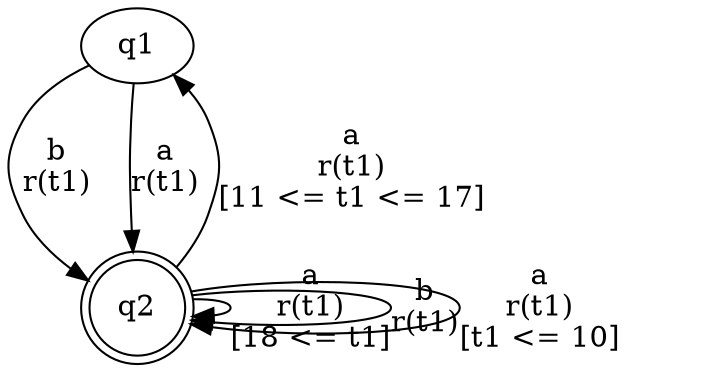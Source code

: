 digraph L {
	qq1[label=q1]
	qq2[label=q2 shape=doublecircle]
	qq1 -> qq2[label="b\nr(t1)\n"]
	qq2 -> qq1[label="a\nr(t1)\n[11 <= t1 <= 17]"]
	qq2 -> qq2[label="a\nr(t1)\n[18 <= t1]"]
	qq2 -> qq2[label="b\nr(t1)\n"]
	qq2 -> qq2[label="a\nr(t1)\n[t1 <= 10]"]
	qq1 -> qq2[label="a\nr(t1)\n"]
}
